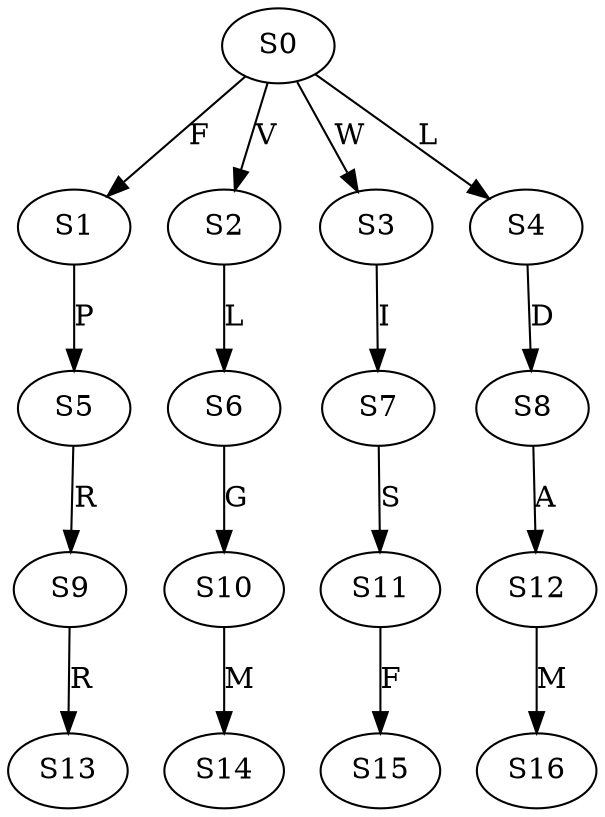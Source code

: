strict digraph  {
	S0 -> S1 [ label = F ];
	S0 -> S2 [ label = V ];
	S0 -> S3 [ label = W ];
	S0 -> S4 [ label = L ];
	S1 -> S5 [ label = P ];
	S2 -> S6 [ label = L ];
	S3 -> S7 [ label = I ];
	S4 -> S8 [ label = D ];
	S5 -> S9 [ label = R ];
	S6 -> S10 [ label = G ];
	S7 -> S11 [ label = S ];
	S8 -> S12 [ label = A ];
	S9 -> S13 [ label = R ];
	S10 -> S14 [ label = M ];
	S11 -> S15 [ label = F ];
	S12 -> S16 [ label = M ];
}
